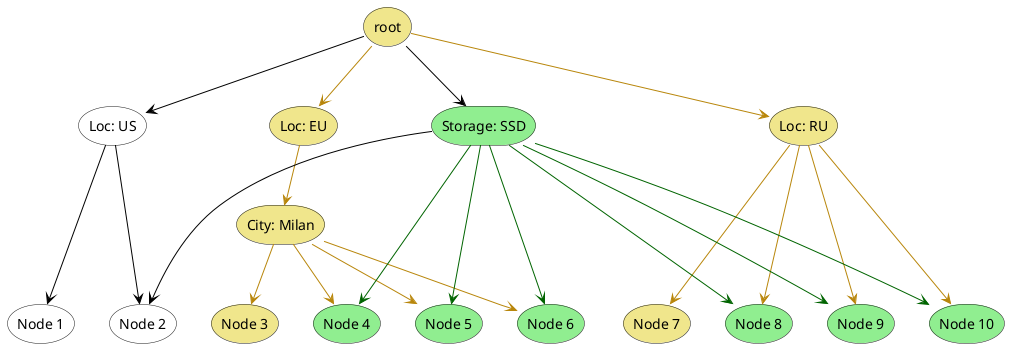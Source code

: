 @startuml

skinparam monochrome false
skinparam shadowing false
skinparam ParticipantPadding 95
'title Message Style - Sequence Diagram


storage root  #darkgoldenrod
storage "Loc: RU" as RU #khaki
storage "Loc: EU" as EU #khaki
storage "Loc: US" as US  #white

' storage "Store: HDD" as HDD 
storage "Storage: SSD" as SSD  #lightgreen

storage "City: Milan" as City  #khaki

storage root  #khaki

storage "Node 1" as N1 #white
storage "Node 2" as N2  #white
storage "Node 3" as N3  #khaki
storage "Node 4" as N4  #lightgreen
storage "Node 5" as N5  #lightgreen
storage "Node 6" as N6  #lightgreen
storage "Node 7" as N7  #khaki
storage "Node 8" as N8  #lightgreen
storage "Node 9" as N9 #lightgreen
storage "Node 10" as N10  #lightgreen

root -down-> RU  #darkgoldenrod
root -down-> EU #darkgoldenrod
root -down-> US  #black

' root -down-> HDD
root -down-> SSD #black


EU -down-> City #darkgoldenrod

City -down-> N3 #darkgoldenrod
City -down-> N4 #darkgoldenrod
City -down-> N5 #darkgoldenrod
City -down-> N6 #darkgoldenrod

RU --down-> N7 #darkgoldenrod
RU --down-> N8 #darkgoldenrod
RU --down-> N9 #darkgoldenrod
RU --down-> N10 #darkgoldenrod


US --down-> N1 #black
US --down-> N2 #black


' HDD --down-> N1
' HDD --down-> N3
' HDD --down-> N5
' HDD --down-> N7
' HDD --down-> N9
SSD --down-> N2 #black
SSD --down-> N4 #darkgreen
SSD --down-> N5 #darkgreen
SSD --down-> N6 #darkgreen
SSD --down-> N8 #darkgreen
SSD --down-> N9 #darkgreen
SSD --down-> N10 #darkgreen

N1 -[hidden]right-> N2
N2 -[hidden]right-> N3
N3 -[hidden]right-> N4
N4 -[hidden]right-> N5
N5 -[hidden]right-> N6
N6 -[hidden]right-> N7
N7 -[hidden]right-> N8
N8 -[hidden]right-> N9
N9 -[hidden]right-> N10


' SSD -[hidden]right-> HDD


@enduml
